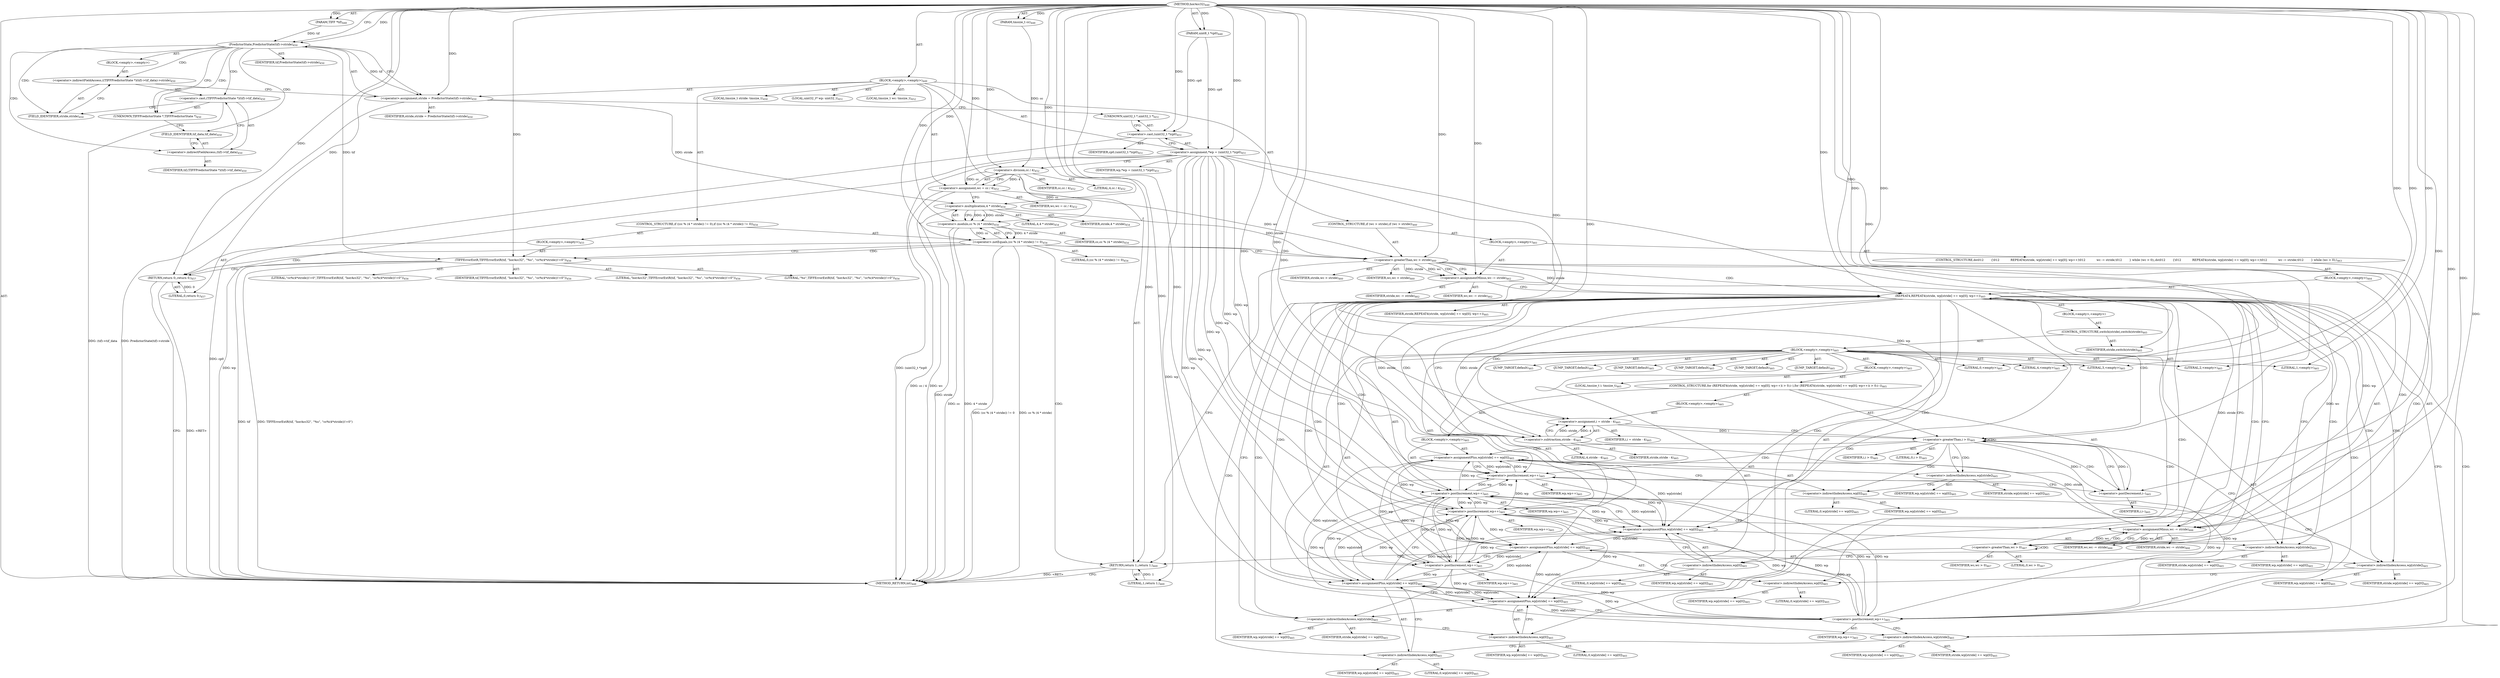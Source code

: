 digraph "horAcc32" {  
"37032" [label = <(METHOD,horAcc32)<SUB>448</SUB>> ]
"37033" [label = <(PARAM,TIFF *tif)<SUB>448</SUB>> ]
"37034" [label = <(PARAM,uint8_t *cp0)<SUB>448</SUB>> ]
"37035" [label = <(PARAM,tmsize_t cc)<SUB>448</SUB>> ]
"37036" [label = <(BLOCK,&lt;empty&gt;,&lt;empty&gt;)<SUB>449</SUB>> ]
"37037" [label = <(LOCAL,tmsize_t stride: tmsize_t)<SUB>450</SUB>> ]
"37038" [label = <(&lt;operator&gt;.assignment,stride = PredictorState(tif)-&gt;stride)<SUB>450</SUB>> ]
"37039" [label = <(IDENTIFIER,stride,stride = PredictorState(tif)-&gt;stride)<SUB>450</SUB>> ]
"37040" [label = <(PredictorState,PredictorState(tif)-&gt;stride)<SUB>450</SUB>> ]
"37041" [label = <(IDENTIFIER,tif,PredictorState(tif)-&gt;stride)<SUB>450</SUB>> ]
"37042" [label = <(BLOCK,&lt;empty&gt;,&lt;empty&gt;)> ]
"37043" [label = <(&lt;operator&gt;.indirectFieldAccess,((TIFFPredictorState *)(tif)-&gt;tif_data)-&gt;stride)<SUB>450</SUB>> ]
"37044" [label = <(&lt;operator&gt;.cast,(TIFFPredictorState *)(tif)-&gt;tif_data)<SUB>450</SUB>> ]
"37045" [label = <(UNKNOWN,TIFFPredictorState *,TIFFPredictorState *)<SUB>450</SUB>> ]
"37046" [label = <(&lt;operator&gt;.indirectFieldAccess,(tif)-&gt;tif_data)<SUB>450</SUB>> ]
"37047" [label = <(IDENTIFIER,tif,(TIFFPredictorState *)(tif)-&gt;tif_data)<SUB>450</SUB>> ]
"37048" [label = <(FIELD_IDENTIFIER,tif_data,tif_data)<SUB>450</SUB>> ]
"37049" [label = <(FIELD_IDENTIFIER,stride,stride)<SUB>450</SUB>> ]
"37050" [label = <(LOCAL,uint32_t* wp: uint32_t)<SUB>451</SUB>> ]
"37051" [label = <(&lt;operator&gt;.assignment,*wp = (uint32_t *)cp0)<SUB>451</SUB>> ]
"37052" [label = <(IDENTIFIER,wp,*wp = (uint32_t *)cp0)<SUB>451</SUB>> ]
"37053" [label = <(&lt;operator&gt;.cast,(uint32_t *)cp0)<SUB>451</SUB>> ]
"37054" [label = <(UNKNOWN,uint32_t *,uint32_t *)<SUB>451</SUB>> ]
"37055" [label = <(IDENTIFIER,cp0,(uint32_t *)cp0)<SUB>451</SUB>> ]
"37056" [label = <(LOCAL,tmsize_t wc: tmsize_t)<SUB>452</SUB>> ]
"37057" [label = <(&lt;operator&gt;.assignment,wc = cc / 4)<SUB>452</SUB>> ]
"37058" [label = <(IDENTIFIER,wc,wc = cc / 4)<SUB>452</SUB>> ]
"37059" [label = <(&lt;operator&gt;.division,cc / 4)<SUB>452</SUB>> ]
"37060" [label = <(IDENTIFIER,cc,cc / 4)<SUB>452</SUB>> ]
"37061" [label = <(LITERAL,4,cc / 4)<SUB>452</SUB>> ]
"37062" [label = <(CONTROL_STRUCTURE,if ((cc % (4 * stride)) != 0),if ((cc % (4 * stride)) != 0))<SUB>454</SUB>> ]
"37063" [label = <(&lt;operator&gt;.notEquals,(cc % (4 * stride)) != 0)<SUB>454</SUB>> ]
"37064" [label = <(&lt;operator&gt;.modulo,cc % (4 * stride))<SUB>454</SUB>> ]
"37065" [label = <(IDENTIFIER,cc,cc % (4 * stride))<SUB>454</SUB>> ]
"37066" [label = <(&lt;operator&gt;.multiplication,4 * stride)<SUB>454</SUB>> ]
"37067" [label = <(LITERAL,4,4 * stride)<SUB>454</SUB>> ]
"37068" [label = <(IDENTIFIER,stride,4 * stride)<SUB>454</SUB>> ]
"37069" [label = <(LITERAL,0,(cc % (4 * stride)) != 0)<SUB>454</SUB>> ]
"37070" [label = <(BLOCK,&lt;empty&gt;,&lt;empty&gt;)<SUB>455</SUB>> ]
"37071" [label = <(TIFFErrorExtR,TIFFErrorExtR(tif, &quot;horAcc32&quot;, &quot;%s&quot;, &quot;cc%(4*stride))!=0&quot;))<SUB>456</SUB>> ]
"37072" [label = <(IDENTIFIER,tif,TIFFErrorExtR(tif, &quot;horAcc32&quot;, &quot;%s&quot;, &quot;cc%(4*stride))!=0&quot;))<SUB>456</SUB>> ]
"37073" [label = <(LITERAL,&quot;horAcc32&quot;,TIFFErrorExtR(tif, &quot;horAcc32&quot;, &quot;%s&quot;, &quot;cc%(4*stride))!=0&quot;))<SUB>456</SUB>> ]
"37074" [label = <(LITERAL,&quot;%s&quot;,TIFFErrorExtR(tif, &quot;horAcc32&quot;, &quot;%s&quot;, &quot;cc%(4*stride))!=0&quot;))<SUB>456</SUB>> ]
"37075" [label = <(LITERAL,&quot;cc%(4*stride))!=0&quot;,TIFFErrorExtR(tif, &quot;horAcc32&quot;, &quot;%s&quot;, &quot;cc%(4*stride))!=0&quot;))<SUB>456</SUB>> ]
"37076" [label = <(RETURN,return 0;,return 0;)<SUB>457</SUB>> ]
"37077" [label = <(LITERAL,0,return 0;)<SUB>457</SUB>> ]
"37078" [label = <(CONTROL_STRUCTURE,if (wc &gt; stride),if (wc &gt; stride))<SUB>460</SUB>> ]
"37079" [label = <(&lt;operator&gt;.greaterThan,wc &gt; stride)<SUB>460</SUB>> ]
"37080" [label = <(IDENTIFIER,wc,wc &gt; stride)<SUB>460</SUB>> ]
"37081" [label = <(IDENTIFIER,stride,wc &gt; stride)<SUB>460</SUB>> ]
"37082" [label = <(BLOCK,&lt;empty&gt;,&lt;empty&gt;)<SUB>461</SUB>> ]
"37083" [label = <(&lt;operator&gt;.assignmentMinus,wc -= stride)<SUB>462</SUB>> ]
"37084" [label = <(IDENTIFIER,wc,wc -= stride)<SUB>462</SUB>> ]
"37085" [label = <(IDENTIFIER,stride,wc -= stride)<SUB>462</SUB>> ]
"37086" [label = <(CONTROL_STRUCTURE,do\012        {\012            REPEAT4(stride, wp[stride] += wp[0]; wp++)\012            wc -= stride;\012        } while (wc &gt; 0);,do\012        {\012            REPEAT4(stride, wp[stride] += wp[0]; wp++)\012            wc -= stride;\012        } while (wc &gt; 0);)<SUB>463</SUB>> ]
"37087" [label = <(BLOCK,&lt;empty&gt;,&lt;empty&gt;)<SUB>464</SUB>> ]
"37088" [label = <(REPEAT4,REPEAT4(stride, wp[stride] += wp[0]; wp++))<SUB>465</SUB>> ]
"37089" [label = <(IDENTIFIER,stride,REPEAT4(stride, wp[stride] += wp[0]; wp++))<SUB>465</SUB>> ]
"37090" [label = <(BLOCK,&lt;empty&gt;,&lt;empty&gt;)> ]
"37091" [label = <(CONTROL_STRUCTURE,switch(stride),switch(stride))<SUB>465</SUB>> ]
"37092" [label = <(IDENTIFIER,stride,switch(stride))<SUB>465</SUB>> ]
"37093" [label = <(BLOCK,&lt;empty&gt;,&lt;empty&gt;)<SUB>465</SUB>> ]
"37094" [label = <(JUMP_TARGET,default)<SUB>465</SUB>> ]
"37095" [label = <(BLOCK,&lt;empty&gt;,&lt;empty&gt;)<SUB>465</SUB>> ]
"37096" [label = <(LOCAL,tmsize_t i: tmsize_t)<SUB>465</SUB>> ]
"37097" [label = <(CONTROL_STRUCTURE,for (REPEAT4(stride, wp[stride] += wp[0]; wp++)i &gt; 0;i--),for (REPEAT4(stride, wp[stride] += wp[0]; wp++)i &gt; 0;i--))<SUB>465</SUB>> ]
"37098" [label = <(BLOCK,&lt;empty&gt;,&lt;empty&gt;)<SUB>465</SUB>> ]
"37099" [label = <(&lt;operator&gt;.assignment,i = stride - 4)<SUB>465</SUB>> ]
"37100" [label = <(IDENTIFIER,i,i = stride - 4)<SUB>465</SUB>> ]
"37101" [label = <(&lt;operator&gt;.subtraction,stride - 4)<SUB>465</SUB>> ]
"37102" [label = <(IDENTIFIER,stride,stride - 4)<SUB>465</SUB>> ]
"37103" [label = <(LITERAL,4,stride - 4)<SUB>465</SUB>> ]
"37104" [label = <(&lt;operator&gt;.greaterThan,i &gt; 0)<SUB>465</SUB>> ]
"37105" [label = <(IDENTIFIER,i,i &gt; 0)<SUB>465</SUB>> ]
"37106" [label = <(LITERAL,0,i &gt; 0)<SUB>465</SUB>> ]
"37107" [label = <(&lt;operator&gt;.postDecrement,i--)<SUB>465</SUB>> ]
"37108" [label = <(IDENTIFIER,i,i--)<SUB>465</SUB>> ]
"37109" [label = <(BLOCK,&lt;empty&gt;,&lt;empty&gt;)<SUB>465</SUB>> ]
"37110" [label = <(&lt;operator&gt;.assignmentPlus,wp[stride] += wp[0])<SUB>465</SUB>> ]
"37111" [label = <(&lt;operator&gt;.indirectIndexAccess,wp[stride])<SUB>465</SUB>> ]
"37112" [label = <(IDENTIFIER,wp,wp[stride] += wp[0])<SUB>465</SUB>> ]
"37113" [label = <(IDENTIFIER,stride,wp[stride] += wp[0])<SUB>465</SUB>> ]
"37114" [label = <(&lt;operator&gt;.indirectIndexAccess,wp[0])<SUB>465</SUB>> ]
"37115" [label = <(IDENTIFIER,wp,wp[stride] += wp[0])<SUB>465</SUB>> ]
"37116" [label = <(LITERAL,0,wp[stride] += wp[0])<SUB>465</SUB>> ]
"37117" [label = <(&lt;operator&gt;.postIncrement,wp++)<SUB>465</SUB>> ]
"37118" [label = <(IDENTIFIER,wp,wp++)<SUB>465</SUB>> ]
"37119" [label = <(JUMP_TARGET,default)<SUB>465</SUB>> ]
"37120" [label = <(LITERAL,4,&lt;empty&gt;)<SUB>465</SUB>> ]
"37121" [label = <(&lt;operator&gt;.assignmentPlus,wp[stride] += wp[0])<SUB>465</SUB>> ]
"37122" [label = <(&lt;operator&gt;.indirectIndexAccess,wp[stride])<SUB>465</SUB>> ]
"37123" [label = <(IDENTIFIER,wp,wp[stride] += wp[0])<SUB>465</SUB>> ]
"37124" [label = <(IDENTIFIER,stride,wp[stride] += wp[0])<SUB>465</SUB>> ]
"37125" [label = <(&lt;operator&gt;.indirectIndexAccess,wp[0])<SUB>465</SUB>> ]
"37126" [label = <(IDENTIFIER,wp,wp[stride] += wp[0])<SUB>465</SUB>> ]
"37127" [label = <(LITERAL,0,wp[stride] += wp[0])<SUB>465</SUB>> ]
"37128" [label = <(&lt;operator&gt;.postIncrement,wp++)<SUB>465</SUB>> ]
"37129" [label = <(IDENTIFIER,wp,wp++)<SUB>465</SUB>> ]
"37130" [label = <(JUMP_TARGET,default)<SUB>465</SUB>> ]
"37131" [label = <(LITERAL,3,&lt;empty&gt;)<SUB>465</SUB>> ]
"37132" [label = <(&lt;operator&gt;.assignmentPlus,wp[stride] += wp[0])<SUB>465</SUB>> ]
"37133" [label = <(&lt;operator&gt;.indirectIndexAccess,wp[stride])<SUB>465</SUB>> ]
"37134" [label = <(IDENTIFIER,wp,wp[stride] += wp[0])<SUB>465</SUB>> ]
"37135" [label = <(IDENTIFIER,stride,wp[stride] += wp[0])<SUB>465</SUB>> ]
"37136" [label = <(&lt;operator&gt;.indirectIndexAccess,wp[0])<SUB>465</SUB>> ]
"37137" [label = <(IDENTIFIER,wp,wp[stride] += wp[0])<SUB>465</SUB>> ]
"37138" [label = <(LITERAL,0,wp[stride] += wp[0])<SUB>465</SUB>> ]
"37139" [label = <(&lt;operator&gt;.postIncrement,wp++)<SUB>465</SUB>> ]
"37140" [label = <(IDENTIFIER,wp,wp++)<SUB>465</SUB>> ]
"37141" [label = <(JUMP_TARGET,default)<SUB>465</SUB>> ]
"37142" [label = <(LITERAL,2,&lt;empty&gt;)<SUB>465</SUB>> ]
"37143" [label = <(&lt;operator&gt;.assignmentPlus,wp[stride] += wp[0])<SUB>465</SUB>> ]
"37144" [label = <(&lt;operator&gt;.indirectIndexAccess,wp[stride])<SUB>465</SUB>> ]
"37145" [label = <(IDENTIFIER,wp,wp[stride] += wp[0])<SUB>465</SUB>> ]
"37146" [label = <(IDENTIFIER,stride,wp[stride] += wp[0])<SUB>465</SUB>> ]
"37147" [label = <(&lt;operator&gt;.indirectIndexAccess,wp[0])<SUB>465</SUB>> ]
"37148" [label = <(IDENTIFIER,wp,wp[stride] += wp[0])<SUB>465</SUB>> ]
"37149" [label = <(LITERAL,0,wp[stride] += wp[0])<SUB>465</SUB>> ]
"37150" [label = <(&lt;operator&gt;.postIncrement,wp++)<SUB>465</SUB>> ]
"37151" [label = <(IDENTIFIER,wp,wp++)<SUB>465</SUB>> ]
"37152" [label = <(JUMP_TARGET,default)<SUB>465</SUB>> ]
"37153" [label = <(LITERAL,1,&lt;empty&gt;)<SUB>465</SUB>> ]
"37154" [label = <(&lt;operator&gt;.assignmentPlus,wp[stride] += wp[0])<SUB>465</SUB>> ]
"37155" [label = <(&lt;operator&gt;.indirectIndexAccess,wp[stride])<SUB>465</SUB>> ]
"37156" [label = <(IDENTIFIER,wp,wp[stride] += wp[0])<SUB>465</SUB>> ]
"37157" [label = <(IDENTIFIER,stride,wp[stride] += wp[0])<SUB>465</SUB>> ]
"37158" [label = <(&lt;operator&gt;.indirectIndexAccess,wp[0])<SUB>465</SUB>> ]
"37159" [label = <(IDENTIFIER,wp,wp[stride] += wp[0])<SUB>465</SUB>> ]
"37160" [label = <(LITERAL,0,wp[stride] += wp[0])<SUB>465</SUB>> ]
"37161" [label = <(&lt;operator&gt;.postIncrement,wp++)<SUB>465</SUB>> ]
"37162" [label = <(IDENTIFIER,wp,wp++)<SUB>465</SUB>> ]
"37163" [label = <(JUMP_TARGET,default)<SUB>465</SUB>> ]
"37164" [label = <(LITERAL,0,&lt;empty&gt;)<SUB>465</SUB>> ]
"37165" [label = <(&lt;operator&gt;.assignmentMinus,wc -= stride)<SUB>466</SUB>> ]
"37166" [label = <(IDENTIFIER,wc,wc -= stride)<SUB>466</SUB>> ]
"37167" [label = <(IDENTIFIER,stride,wc -= stride)<SUB>466</SUB>> ]
"37168" [label = <(&lt;operator&gt;.greaterThan,wc &gt; 0)<SUB>467</SUB>> ]
"37169" [label = <(IDENTIFIER,wc,wc &gt; 0)<SUB>467</SUB>> ]
"37170" [label = <(LITERAL,0,wc &gt; 0)<SUB>467</SUB>> ]
"37171" [label = <(RETURN,return 1;,return 1;)<SUB>469</SUB>> ]
"37172" [label = <(LITERAL,1,return 1;)<SUB>469</SUB>> ]
"37173" [label = <(METHOD_RETURN,int)<SUB>448</SUB>> ]
  "37032" -> "37033"  [ label = "AST: "] 
  "37032" -> "37034"  [ label = "AST: "] 
  "37032" -> "37035"  [ label = "AST: "] 
  "37032" -> "37036"  [ label = "AST: "] 
  "37032" -> "37173"  [ label = "AST: "] 
  "37036" -> "37037"  [ label = "AST: "] 
  "37036" -> "37038"  [ label = "AST: "] 
  "37036" -> "37050"  [ label = "AST: "] 
  "37036" -> "37051"  [ label = "AST: "] 
  "37036" -> "37056"  [ label = "AST: "] 
  "37036" -> "37057"  [ label = "AST: "] 
  "37036" -> "37062"  [ label = "AST: "] 
  "37036" -> "37078"  [ label = "AST: "] 
  "37036" -> "37171"  [ label = "AST: "] 
  "37038" -> "37039"  [ label = "AST: "] 
  "37038" -> "37040"  [ label = "AST: "] 
  "37040" -> "37041"  [ label = "AST: "] 
  "37040" -> "37042"  [ label = "AST: "] 
  "37042" -> "37043"  [ label = "AST: "] 
  "37043" -> "37044"  [ label = "AST: "] 
  "37043" -> "37049"  [ label = "AST: "] 
  "37044" -> "37045"  [ label = "AST: "] 
  "37044" -> "37046"  [ label = "AST: "] 
  "37046" -> "37047"  [ label = "AST: "] 
  "37046" -> "37048"  [ label = "AST: "] 
  "37051" -> "37052"  [ label = "AST: "] 
  "37051" -> "37053"  [ label = "AST: "] 
  "37053" -> "37054"  [ label = "AST: "] 
  "37053" -> "37055"  [ label = "AST: "] 
  "37057" -> "37058"  [ label = "AST: "] 
  "37057" -> "37059"  [ label = "AST: "] 
  "37059" -> "37060"  [ label = "AST: "] 
  "37059" -> "37061"  [ label = "AST: "] 
  "37062" -> "37063"  [ label = "AST: "] 
  "37062" -> "37070"  [ label = "AST: "] 
  "37063" -> "37064"  [ label = "AST: "] 
  "37063" -> "37069"  [ label = "AST: "] 
  "37064" -> "37065"  [ label = "AST: "] 
  "37064" -> "37066"  [ label = "AST: "] 
  "37066" -> "37067"  [ label = "AST: "] 
  "37066" -> "37068"  [ label = "AST: "] 
  "37070" -> "37071"  [ label = "AST: "] 
  "37070" -> "37076"  [ label = "AST: "] 
  "37071" -> "37072"  [ label = "AST: "] 
  "37071" -> "37073"  [ label = "AST: "] 
  "37071" -> "37074"  [ label = "AST: "] 
  "37071" -> "37075"  [ label = "AST: "] 
  "37076" -> "37077"  [ label = "AST: "] 
  "37078" -> "37079"  [ label = "AST: "] 
  "37078" -> "37082"  [ label = "AST: "] 
  "37079" -> "37080"  [ label = "AST: "] 
  "37079" -> "37081"  [ label = "AST: "] 
  "37082" -> "37083"  [ label = "AST: "] 
  "37082" -> "37086"  [ label = "AST: "] 
  "37083" -> "37084"  [ label = "AST: "] 
  "37083" -> "37085"  [ label = "AST: "] 
  "37086" -> "37087"  [ label = "AST: "] 
  "37086" -> "37168"  [ label = "AST: "] 
  "37087" -> "37088"  [ label = "AST: "] 
  "37087" -> "37165"  [ label = "AST: "] 
  "37088" -> "37089"  [ label = "AST: "] 
  "37088" -> "37090"  [ label = "AST: "] 
  "37090" -> "37091"  [ label = "AST: "] 
  "37091" -> "37092"  [ label = "AST: "] 
  "37091" -> "37093"  [ label = "AST: "] 
  "37093" -> "37094"  [ label = "AST: "] 
  "37093" -> "37095"  [ label = "AST: "] 
  "37093" -> "37119"  [ label = "AST: "] 
  "37093" -> "37120"  [ label = "AST: "] 
  "37093" -> "37121"  [ label = "AST: "] 
  "37093" -> "37128"  [ label = "AST: "] 
  "37093" -> "37130"  [ label = "AST: "] 
  "37093" -> "37131"  [ label = "AST: "] 
  "37093" -> "37132"  [ label = "AST: "] 
  "37093" -> "37139"  [ label = "AST: "] 
  "37093" -> "37141"  [ label = "AST: "] 
  "37093" -> "37142"  [ label = "AST: "] 
  "37093" -> "37143"  [ label = "AST: "] 
  "37093" -> "37150"  [ label = "AST: "] 
  "37093" -> "37152"  [ label = "AST: "] 
  "37093" -> "37153"  [ label = "AST: "] 
  "37093" -> "37154"  [ label = "AST: "] 
  "37093" -> "37161"  [ label = "AST: "] 
  "37093" -> "37163"  [ label = "AST: "] 
  "37093" -> "37164"  [ label = "AST: "] 
  "37095" -> "37096"  [ label = "AST: "] 
  "37095" -> "37097"  [ label = "AST: "] 
  "37097" -> "37098"  [ label = "AST: "] 
  "37097" -> "37104"  [ label = "AST: "] 
  "37097" -> "37107"  [ label = "AST: "] 
  "37097" -> "37109"  [ label = "AST: "] 
  "37098" -> "37099"  [ label = "AST: "] 
  "37099" -> "37100"  [ label = "AST: "] 
  "37099" -> "37101"  [ label = "AST: "] 
  "37101" -> "37102"  [ label = "AST: "] 
  "37101" -> "37103"  [ label = "AST: "] 
  "37104" -> "37105"  [ label = "AST: "] 
  "37104" -> "37106"  [ label = "AST: "] 
  "37107" -> "37108"  [ label = "AST: "] 
  "37109" -> "37110"  [ label = "AST: "] 
  "37109" -> "37117"  [ label = "AST: "] 
  "37110" -> "37111"  [ label = "AST: "] 
  "37110" -> "37114"  [ label = "AST: "] 
  "37111" -> "37112"  [ label = "AST: "] 
  "37111" -> "37113"  [ label = "AST: "] 
  "37114" -> "37115"  [ label = "AST: "] 
  "37114" -> "37116"  [ label = "AST: "] 
  "37117" -> "37118"  [ label = "AST: "] 
  "37121" -> "37122"  [ label = "AST: "] 
  "37121" -> "37125"  [ label = "AST: "] 
  "37122" -> "37123"  [ label = "AST: "] 
  "37122" -> "37124"  [ label = "AST: "] 
  "37125" -> "37126"  [ label = "AST: "] 
  "37125" -> "37127"  [ label = "AST: "] 
  "37128" -> "37129"  [ label = "AST: "] 
  "37132" -> "37133"  [ label = "AST: "] 
  "37132" -> "37136"  [ label = "AST: "] 
  "37133" -> "37134"  [ label = "AST: "] 
  "37133" -> "37135"  [ label = "AST: "] 
  "37136" -> "37137"  [ label = "AST: "] 
  "37136" -> "37138"  [ label = "AST: "] 
  "37139" -> "37140"  [ label = "AST: "] 
  "37143" -> "37144"  [ label = "AST: "] 
  "37143" -> "37147"  [ label = "AST: "] 
  "37144" -> "37145"  [ label = "AST: "] 
  "37144" -> "37146"  [ label = "AST: "] 
  "37147" -> "37148"  [ label = "AST: "] 
  "37147" -> "37149"  [ label = "AST: "] 
  "37150" -> "37151"  [ label = "AST: "] 
  "37154" -> "37155"  [ label = "AST: "] 
  "37154" -> "37158"  [ label = "AST: "] 
  "37155" -> "37156"  [ label = "AST: "] 
  "37155" -> "37157"  [ label = "AST: "] 
  "37158" -> "37159"  [ label = "AST: "] 
  "37158" -> "37160"  [ label = "AST: "] 
  "37161" -> "37162"  [ label = "AST: "] 
  "37165" -> "37166"  [ label = "AST: "] 
  "37165" -> "37167"  [ label = "AST: "] 
  "37168" -> "37169"  [ label = "AST: "] 
  "37168" -> "37170"  [ label = "AST: "] 
  "37171" -> "37172"  [ label = "AST: "] 
  "37038" -> "37054"  [ label = "CFG: "] 
  "37051" -> "37059"  [ label = "CFG: "] 
  "37057" -> "37066"  [ label = "CFG: "] 
  "37171" -> "37173"  [ label = "CFG: "] 
  "37040" -> "37045"  [ label = "CFG: "] 
  "37040" -> "37038"  [ label = "CFG: "] 
  "37053" -> "37051"  [ label = "CFG: "] 
  "37059" -> "37057"  [ label = "CFG: "] 
  "37063" -> "37071"  [ label = "CFG: "] 
  "37063" -> "37079"  [ label = "CFG: "] 
  "37079" -> "37083"  [ label = "CFG: "] 
  "37079" -> "37171"  [ label = "CFG: "] 
  "37054" -> "37053"  [ label = "CFG: "] 
  "37064" -> "37063"  [ label = "CFG: "] 
  "37071" -> "37076"  [ label = "CFG: "] 
  "37076" -> "37173"  [ label = "CFG: "] 
  "37083" -> "37088"  [ label = "CFG: "] 
  "37043" -> "37038"  [ label = "CFG: "] 
  "37066" -> "37064"  [ label = "CFG: "] 
  "37168" -> "37088"  [ label = "CFG: "] 
  "37168" -> "37171"  [ label = "CFG: "] 
  "37044" -> "37049"  [ label = "CFG: "] 
  "37049" -> "37043"  [ label = "CFG: "] 
  "37088" -> "37101"  [ label = "CFG: "] 
  "37088" -> "37122"  [ label = "CFG: "] 
  "37088" -> "37133"  [ label = "CFG: "] 
  "37088" -> "37144"  [ label = "CFG: "] 
  "37088" -> "37155"  [ label = "CFG: "] 
  "37088" -> "37165"  [ label = "CFG: "] 
  "37165" -> "37168"  [ label = "CFG: "] 
  "37045" -> "37048"  [ label = "CFG: "] 
  "37046" -> "37044"  [ label = "CFG: "] 
  "37048" -> "37046"  [ label = "CFG: "] 
  "37121" -> "37128"  [ label = "CFG: "] 
  "37128" -> "37133"  [ label = "CFG: "] 
  "37132" -> "37139"  [ label = "CFG: "] 
  "37139" -> "37144"  [ label = "CFG: "] 
  "37143" -> "37150"  [ label = "CFG: "] 
  "37150" -> "37155"  [ label = "CFG: "] 
  "37154" -> "37161"  [ label = "CFG: "] 
  "37161" -> "37165"  [ label = "CFG: "] 
  "37122" -> "37125"  [ label = "CFG: "] 
  "37125" -> "37121"  [ label = "CFG: "] 
  "37133" -> "37136"  [ label = "CFG: "] 
  "37136" -> "37132"  [ label = "CFG: "] 
  "37144" -> "37147"  [ label = "CFG: "] 
  "37147" -> "37143"  [ label = "CFG: "] 
  "37155" -> "37158"  [ label = "CFG: "] 
  "37158" -> "37154"  [ label = "CFG: "] 
  "37104" -> "37111"  [ label = "CFG: "] 
  "37104" -> "37122"  [ label = "CFG: "] 
  "37107" -> "37104"  [ label = "CFG: "] 
  "37099" -> "37104"  [ label = "CFG: "] 
  "37110" -> "37117"  [ label = "CFG: "] 
  "37117" -> "37107"  [ label = "CFG: "] 
  "37101" -> "37099"  [ label = "CFG: "] 
  "37111" -> "37114"  [ label = "CFG: "] 
  "37114" -> "37110"  [ label = "CFG: "] 
  "37032" -> "37040"  [ label = "CFG: "] 
  "37171" -> "37173"  [ label = "DDG: &lt;RET&gt;"] 
  "37076" -> "37173"  [ label = "DDG: &lt;RET&gt;"] 
  "37038" -> "37173"  [ label = "DDG: PredictorState(tif)-&gt;stride"] 
  "37044" -> "37173"  [ label = "DDG: (tif)-&gt;tif_data"] 
  "37051" -> "37173"  [ label = "DDG: wp"] 
  "37053" -> "37173"  [ label = "DDG: cp0"] 
  "37051" -> "37173"  [ label = "DDG: (uint32_t *)cp0"] 
  "37057" -> "37173"  [ label = "DDG: wc"] 
  "37057" -> "37173"  [ label = "DDG: cc / 4"] 
  "37064" -> "37173"  [ label = "DDG: cc"] 
  "37066" -> "37173"  [ label = "DDG: stride"] 
  "37064" -> "37173"  [ label = "DDG: 4 * stride"] 
  "37063" -> "37173"  [ label = "DDG: cc % (4 * stride)"] 
  "37063" -> "37173"  [ label = "DDG: (cc % (4 * stride)) != 0"] 
  "37071" -> "37173"  [ label = "DDG: tif"] 
  "37071" -> "37173"  [ label = "DDG: TIFFErrorExtR(tif, &quot;horAcc32&quot;, &quot;%s&quot;, &quot;cc%(4*stride))!=0&quot;)"] 
  "37032" -> "37033"  [ label = "DDG: "] 
  "37032" -> "37034"  [ label = "DDG: "] 
  "37032" -> "37035"  [ label = "DDG: "] 
  "37040" -> "37038"  [ label = "DDG: tif"] 
  "37034" -> "37051"  [ label = "DDG: cp0"] 
  "37032" -> "37051"  [ label = "DDG: "] 
  "37059" -> "37057"  [ label = "DDG: cc"] 
  "37059" -> "37057"  [ label = "DDG: 4"] 
  "37172" -> "37171"  [ label = "DDG: 1"] 
  "37032" -> "37171"  [ label = "DDG: "] 
  "37032" -> "37038"  [ label = "DDG: "] 
  "37032" -> "37057"  [ label = "DDG: "] 
  "37032" -> "37172"  [ label = "DDG: "] 
  "37033" -> "37040"  [ label = "DDG: tif"] 
  "37032" -> "37040"  [ label = "DDG: "] 
  "37034" -> "37053"  [ label = "DDG: cp0"] 
  "37032" -> "37053"  [ label = "DDG: "] 
  "37035" -> "37059"  [ label = "DDG: cc"] 
  "37032" -> "37059"  [ label = "DDG: "] 
  "37064" -> "37063"  [ label = "DDG: cc"] 
  "37064" -> "37063"  [ label = "DDG: 4 * stride"] 
  "37032" -> "37063"  [ label = "DDG: "] 
  "37077" -> "37076"  [ label = "DDG: 0"] 
  "37032" -> "37076"  [ label = "DDG: "] 
  "37057" -> "37079"  [ label = "DDG: wc"] 
  "37032" -> "37079"  [ label = "DDG: "] 
  "37066" -> "37079"  [ label = "DDG: stride"] 
  "37079" -> "37083"  [ label = "DDG: stride"] 
  "37032" -> "37083"  [ label = "DDG: "] 
  "37059" -> "37064"  [ label = "DDG: cc"] 
  "37032" -> "37064"  [ label = "DDG: "] 
  "37066" -> "37064"  [ label = "DDG: 4"] 
  "37066" -> "37064"  [ label = "DDG: stride"] 
  "37040" -> "37071"  [ label = "DDG: tif"] 
  "37032" -> "37071"  [ label = "DDG: "] 
  "37032" -> "37077"  [ label = "DDG: "] 
  "37079" -> "37083"  [ label = "DDG: wc"] 
  "37032" -> "37066"  [ label = "DDG: "] 
  "37038" -> "37066"  [ label = "DDG: stride"] 
  "37088" -> "37165"  [ label = "DDG: stride"] 
  "37101" -> "37165"  [ label = "DDG: stride"] 
  "37032" -> "37165"  [ label = "DDG: "] 
  "37165" -> "37168"  [ label = "DDG: wc"] 
  "37032" -> "37168"  [ label = "DDG: "] 
  "37032" -> "37088"  [ label = "DDG: "] 
  "37079" -> "37088"  [ label = "DDG: stride"] 
  "37101" -> "37088"  [ label = "DDG: stride"] 
  "37083" -> "37165"  [ label = "DDG: wc"] 
  "37168" -> "37165"  [ label = "DDG: wc"] 
  "37032" -> "37092"  [ label = "DDG: "] 
  "37032" -> "37120"  [ label = "DDG: "] 
  "37051" -> "37121"  [ label = "DDG: wp"] 
  "37161" -> "37121"  [ label = "DDG: wp"] 
  "37117" -> "37121"  [ label = "DDG: wp"] 
  "37150" -> "37121"  [ label = "DDG: wp"] 
  "37139" -> "37121"  [ label = "DDG: wp"] 
  "37128" -> "37121"  [ label = "DDG: wp"] 
  "37032" -> "37131"  [ label = "DDG: "] 
  "37051" -> "37132"  [ label = "DDG: wp"] 
  "37128" -> "37132"  [ label = "DDG: wp"] 
  "37161" -> "37132"  [ label = "DDG: wp"] 
  "37032" -> "37142"  [ label = "DDG: "] 
  "37051" -> "37143"  [ label = "DDG: wp"] 
  "37139" -> "37143"  [ label = "DDG: wp"] 
  "37161" -> "37143"  [ label = "DDG: wp"] 
  "37128" -> "37143"  [ label = "DDG: wp"] 
  "37032" -> "37153"  [ label = "DDG: "] 
  "37051" -> "37154"  [ label = "DDG: wp"] 
  "37150" -> "37154"  [ label = "DDG: wp"] 
  "37161" -> "37154"  [ label = "DDG: wp"] 
  "37139" -> "37154"  [ label = "DDG: wp"] 
  "37128" -> "37154"  [ label = "DDG: wp"] 
  "37032" -> "37164"  [ label = "DDG: "] 
  "37154" -> "37121"  [ label = "DDG: wp[stride]"] 
  "37110" -> "37121"  [ label = "DDG: wp[stride]"] 
  "37051" -> "37128"  [ label = "DDG: wp"] 
  "37121" -> "37128"  [ label = "DDG: wp[stride]"] 
  "37161" -> "37128"  [ label = "DDG: wp"] 
  "37117" -> "37128"  [ label = "DDG: wp"] 
  "37032" -> "37128"  [ label = "DDG: "] 
  "37150" -> "37128"  [ label = "DDG: wp"] 
  "37139" -> "37128"  [ label = "DDG: wp"] 
  "37121" -> "37132"  [ label = "DDG: wp[stride]"] 
  "37154" -> "37132"  [ label = "DDG: wp[stride]"] 
  "37051" -> "37139"  [ label = "DDG: wp"] 
  "37128" -> "37139"  [ label = "DDG: wp"] 
  "37132" -> "37139"  [ label = "DDG: wp[stride]"] 
  "37161" -> "37139"  [ label = "DDG: wp"] 
  "37032" -> "37139"  [ label = "DDG: "] 
  "37132" -> "37143"  [ label = "DDG: wp[stride]"] 
  "37154" -> "37143"  [ label = "DDG: wp[stride]"] 
  "37051" -> "37150"  [ label = "DDG: wp"] 
  "37139" -> "37150"  [ label = "DDG: wp"] 
  "37143" -> "37150"  [ label = "DDG: wp[stride]"] 
  "37161" -> "37150"  [ label = "DDG: wp"] 
  "37032" -> "37150"  [ label = "DDG: "] 
  "37128" -> "37150"  [ label = "DDG: wp"] 
  "37143" -> "37154"  [ label = "DDG: wp[stride]"] 
  "37051" -> "37161"  [ label = "DDG: wp"] 
  "37150" -> "37161"  [ label = "DDG: wp"] 
  "37154" -> "37161"  [ label = "DDG: wp[stride]"] 
  "37032" -> "37161"  [ label = "DDG: "] 
  "37139" -> "37161"  [ label = "DDG: wp"] 
  "37128" -> "37161"  [ label = "DDG: wp"] 
  "37101" -> "37099"  [ label = "DDG: stride"] 
  "37101" -> "37099"  [ label = "DDG: 4"] 
  "37099" -> "37104"  [ label = "DDG: i"] 
  "37107" -> "37104"  [ label = "DDG: i"] 
  "37032" -> "37104"  [ label = "DDG: "] 
  "37104" -> "37107"  [ label = "DDG: i"] 
  "37032" -> "37107"  [ label = "DDG: "] 
  "37051" -> "37110"  [ label = "DDG: wp"] 
  "37161" -> "37110"  [ label = "DDG: wp"] 
  "37117" -> "37110"  [ label = "DDG: wp"] 
  "37150" -> "37110"  [ label = "DDG: wp"] 
  "37139" -> "37110"  [ label = "DDG: wp"] 
  "37128" -> "37110"  [ label = "DDG: wp"] 
  "37032" -> "37099"  [ label = "DDG: "] 
  "37154" -> "37110"  [ label = "DDG: wp[stride]"] 
  "37051" -> "37117"  [ label = "DDG: wp"] 
  "37161" -> "37117"  [ label = "DDG: wp"] 
  "37110" -> "37117"  [ label = "DDG: wp[stride]"] 
  "37032" -> "37117"  [ label = "DDG: "] 
  "37150" -> "37117"  [ label = "DDG: wp"] 
  "37139" -> "37117"  [ label = "DDG: wp"] 
  "37128" -> "37117"  [ label = "DDG: wp"] 
  "37088" -> "37101"  [ label = "DDG: stride"] 
  "37032" -> "37101"  [ label = "DDG: "] 
  "37040" -> "37045"  [ label = "CDG: "] 
  "37040" -> "37048"  [ label = "CDG: "] 
  "37040" -> "37044"  [ label = "CDG: "] 
  "37040" -> "37043"  [ label = "CDG: "] 
  "37040" -> "37049"  [ label = "CDG: "] 
  "37040" -> "37046"  [ label = "CDG: "] 
  "37063" -> "37171"  [ label = "CDG: "] 
  "37063" -> "37076"  [ label = "CDG: "] 
  "37063" -> "37079"  [ label = "CDG: "] 
  "37063" -> "37071"  [ label = "CDG: "] 
  "37079" -> "37088"  [ label = "CDG: "] 
  "37079" -> "37083"  [ label = "CDG: "] 
  "37079" -> "37168"  [ label = "CDG: "] 
  "37079" -> "37165"  [ label = "CDG: "] 
  "37168" -> "37088"  [ label = "CDG: "] 
  "37168" -> "37168"  [ label = "CDG: "] 
  "37168" -> "37165"  [ label = "CDG: "] 
  "37088" -> "37132"  [ label = "CDG: "] 
  "37088" -> "37154"  [ label = "CDG: "] 
  "37088" -> "37136"  [ label = "CDG: "] 
  "37088" -> "37122"  [ label = "CDG: "] 
  "37088" -> "37144"  [ label = "CDG: "] 
  "37088" -> "37139"  [ label = "CDG: "] 
  "37088" -> "37155"  [ label = "CDG: "] 
  "37088" -> "37104"  [ label = "CDG: "] 
  "37088" -> "37125"  [ label = "CDG: "] 
  "37088" -> "37121"  [ label = "CDG: "] 
  "37088" -> "37150"  [ label = "CDG: "] 
  "37088" -> "37099"  [ label = "CDG: "] 
  "37088" -> "37133"  [ label = "CDG: "] 
  "37088" -> "37128"  [ label = "CDG: "] 
  "37088" -> "37161"  [ label = "CDG: "] 
  "37088" -> "37101"  [ label = "CDG: "] 
  "37088" -> "37147"  [ label = "CDG: "] 
  "37088" -> "37143"  [ label = "CDG: "] 
  "37088" -> "37158"  [ label = "CDG: "] 
  "37104" -> "37111"  [ label = "CDG: "] 
  "37104" -> "37114"  [ label = "CDG: "] 
  "37104" -> "37110"  [ label = "CDG: "] 
  "37104" -> "37107"  [ label = "CDG: "] 
  "37104" -> "37104"  [ label = "CDG: "] 
  "37104" -> "37117"  [ label = "CDG: "] 
}
